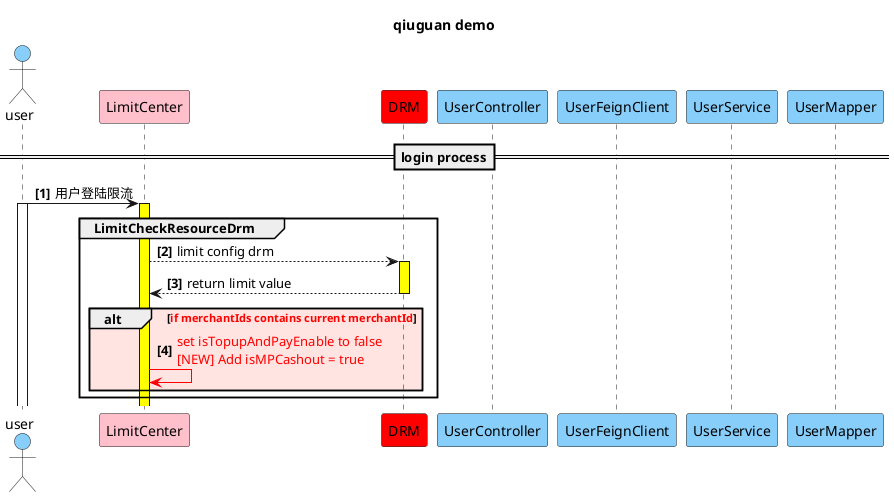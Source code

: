@startuml
'https://plantuml.com/sequence-diagram
title qiuguan demo
'自动添加序号，<b>是加粗
autonumber "<b>[0]"

'定义时序图公共参数
skinparam sequence {
    ParticipantBackgroundColor lightskyblue
}
'定义note的公共参数
skinparam note {
    BorderColor black
}

'定义参与者,如果as后面的内容添加了"",则时序图框中显示的就双引号指定的内容
'如果没有指定双引号，则后面再画时序图走向的时候，要用as后面的内容
actor User as "user" #lightskyblue
participant LimitCenter  #pink
participant DRM as DRM #RED
participant UserController as userController
participant UserFeignClient as userFeignClient
participant UserService as userService
participant UserMapper as userMapper

==login process==

'这里要使用大写字母开头的User, 因为 "user" 仅用来标识序列图展示的内容
User -> LimitCenter: 用户登陆限流
activate User
  activate LimitCenter #YELLOW
    '注意：这里写完group后，它会将group 框定位到第一个序列图上，只要
    '在内部写点东西后，他就会定位到具体位置了
    group LimitCheckResourceDrm
      LimitCenter --> DRM: limit config drm
      activate DRM #YELLOW
        DRM --> LimitCenter: return limit value
      '让激活的框小一点
      deactivate DRM


      alt #mistyrose <font color=red>if merchantIds contains current merchantId</font>
          LimitCenter -[#red]> LimitCenter: <font color=red>set isTopupAndPayEnable to false\n<font color=red>[NEW] Add isMPCashout = true
      end alt
    end group




@enduml